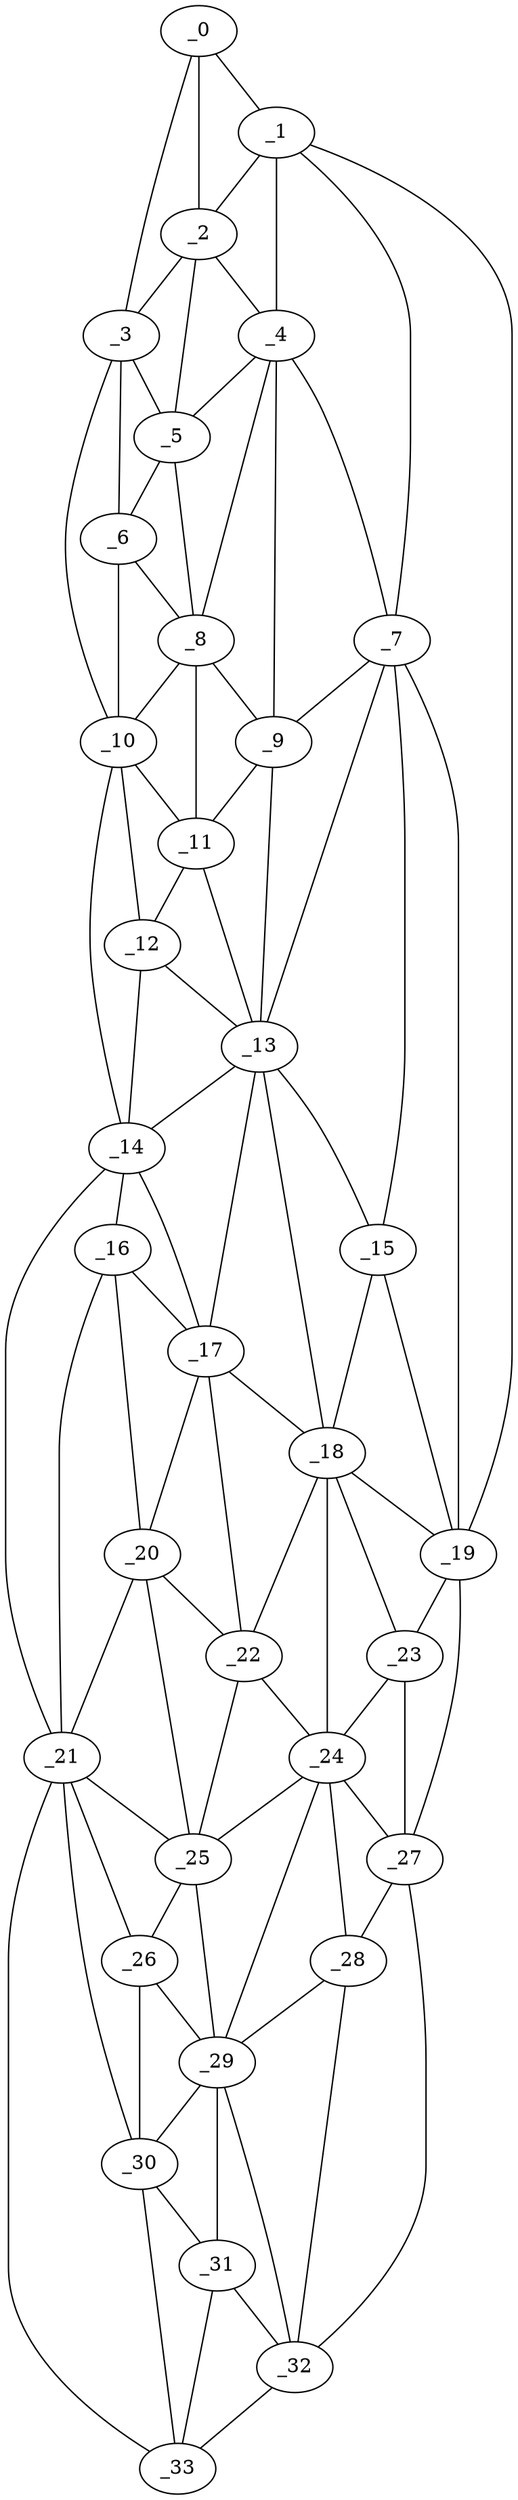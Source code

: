 graph "obj8__15.gxl" {
	_0	 [x=8,
		y=65];
	_1	 [x=12,
		y=76];
	_0 -- _1	 [valence=1];
	_2	 [x=13,
		y=67];
	_0 -- _2	 [valence=2];
	_3	 [x=19,
		y=52];
	_0 -- _3	 [valence=1];
	_1 -- _2	 [valence=1];
	_4	 [x=23,
		y=73];
	_1 -- _4	 [valence=2];
	_7	 [x=38,
		y=79];
	_1 -- _7	 [valence=2];
	_19	 [x=84,
		y=86];
	_1 -- _19	 [valence=1];
	_2 -- _3	 [valence=1];
	_2 -- _4	 [valence=1];
	_5	 [x=29,
		y=54];
	_2 -- _5	 [valence=2];
	_3 -- _5	 [valence=2];
	_6	 [x=34,
		y=53];
	_3 -- _6	 [valence=2];
	_10	 [x=49,
		y=49];
	_3 -- _10	 [valence=1];
	_4 -- _5	 [valence=2];
	_4 -- _7	 [valence=1];
	_8	 [x=42,
		y=60];
	_4 -- _8	 [valence=1];
	_9	 [x=43,
		y=68];
	_4 -- _9	 [valence=1];
	_5 -- _6	 [valence=1];
	_5 -- _8	 [valence=2];
	_6 -- _8	 [valence=1];
	_6 -- _10	 [valence=2];
	_7 -- _9	 [valence=2];
	_13	 [x=61,
		y=70];
	_7 -- _13	 [valence=2];
	_15	 [x=75,
		y=83];
	_7 -- _15	 [valence=1];
	_7 -- _19	 [valence=2];
	_8 -- _9	 [valence=2];
	_8 -- _10	 [valence=1];
	_11	 [x=51,
		y=60];
	_8 -- _11	 [valence=1];
	_9 -- _11	 [valence=2];
	_9 -- _13	 [valence=2];
	_10 -- _11	 [valence=2];
	_12	 [x=58,
		y=51];
	_10 -- _12	 [valence=1];
	_14	 [x=72,
		y=47];
	_10 -- _14	 [valence=1];
	_11 -- _12	 [valence=2];
	_11 -- _13	 [valence=2];
	_12 -- _13	 [valence=2];
	_12 -- _14	 [valence=1];
	_13 -- _14	 [valence=2];
	_13 -- _15	 [valence=2];
	_17	 [x=81,
		y=60];
	_13 -- _17	 [valence=2];
	_18	 [x=81,
		y=72];
	_13 -- _18	 [valence=2];
	_16	 [x=76,
		y=48];
	_14 -- _16	 [valence=2];
	_14 -- _17	 [valence=1];
	_21	 [x=87,
		y=47];
	_14 -- _21	 [valence=1];
	_15 -- _18	 [valence=2];
	_15 -- _19	 [valence=1];
	_16 -- _17	 [valence=2];
	_20	 [x=85,
		y=54];
	_16 -- _20	 [valence=2];
	_16 -- _21	 [valence=2];
	_17 -- _18	 [valence=2];
	_17 -- _20	 [valence=1];
	_22	 [x=88,
		y=61];
	_17 -- _22	 [valence=2];
	_18 -- _19	 [valence=1];
	_18 -- _22	 [valence=2];
	_23	 [x=89,
		y=80];
	_18 -- _23	 [valence=2];
	_24	 [x=95,
		y=73];
	_18 -- _24	 [valence=2];
	_19 -- _23	 [valence=2];
	_27	 [x=102,
		y=83];
	_19 -- _27	 [valence=1];
	_20 -- _21	 [valence=1];
	_20 -- _22	 [valence=1];
	_25	 [x=98,
		y=58];
	_20 -- _25	 [valence=2];
	_21 -- _25	 [valence=2];
	_26	 [x=102,
		y=53];
	_21 -- _26	 [valence=2];
	_30	 [x=114,
		y=56];
	_21 -- _30	 [valence=1];
	_33	 [x=124,
		y=58];
	_21 -- _33	 [valence=1];
	_22 -- _24	 [valence=2];
	_22 -- _25	 [valence=2];
	_23 -- _24	 [valence=1];
	_23 -- _27	 [valence=1];
	_24 -- _25	 [valence=2];
	_24 -- _27	 [valence=1];
	_28	 [x=105,
		y=74];
	_24 -- _28	 [valence=1];
	_29	 [x=108,
		y=65];
	_24 -- _29	 [valence=2];
	_25 -- _26	 [valence=1];
	_25 -- _29	 [valence=1];
	_26 -- _29	 [valence=2];
	_26 -- _30	 [valence=1];
	_27 -- _28	 [valence=2];
	_32	 [x=117,
		y=74];
	_27 -- _32	 [valence=1];
	_28 -- _29	 [valence=2];
	_28 -- _32	 [valence=1];
	_29 -- _30	 [valence=2];
	_31	 [x=115,
		y=61];
	_29 -- _31	 [valence=2];
	_29 -- _32	 [valence=2];
	_30 -- _31	 [valence=1];
	_30 -- _33	 [valence=2];
	_31 -- _32	 [valence=2];
	_31 -- _33	 [valence=1];
	_32 -- _33	 [valence=1];
}
